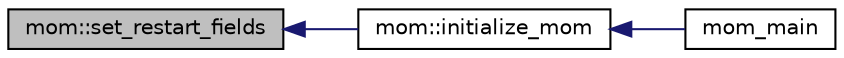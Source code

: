digraph "mom::set_restart_fields"
{
 // INTERACTIVE_SVG=YES
  edge [fontname="Helvetica",fontsize="10",labelfontname="Helvetica",labelfontsize="10"];
  node [fontname="Helvetica",fontsize="10",shape=record];
  rankdir="LR";
  Node349 [label="mom::set_restart_fields",height=0.2,width=0.4,color="black", fillcolor="grey75", style="filled", fontcolor="black"];
  Node349 -> Node350 [dir="back",color="midnightblue",fontsize="10",style="solid",fontname="Helvetica"];
  Node350 [label="mom::initialize_mom",height=0.2,width=0.4,color="black", fillcolor="white", style="filled",URL="$namespacemom.html#a0be2869fef30e1e0604facfe1b41555d",tooltip="This subroutine initializes MOM. "];
  Node350 -> Node351 [dir="back",color="midnightblue",fontsize="10",style="solid",fontname="Helvetica"];
  Node351 [label="mom_main",height=0.2,width=0.4,color="black", fillcolor="white", style="filled",URL="$MOM__driver_8F90.html#a08fffeb2d8e8acbf9ed4609be6d258c6"];
}
